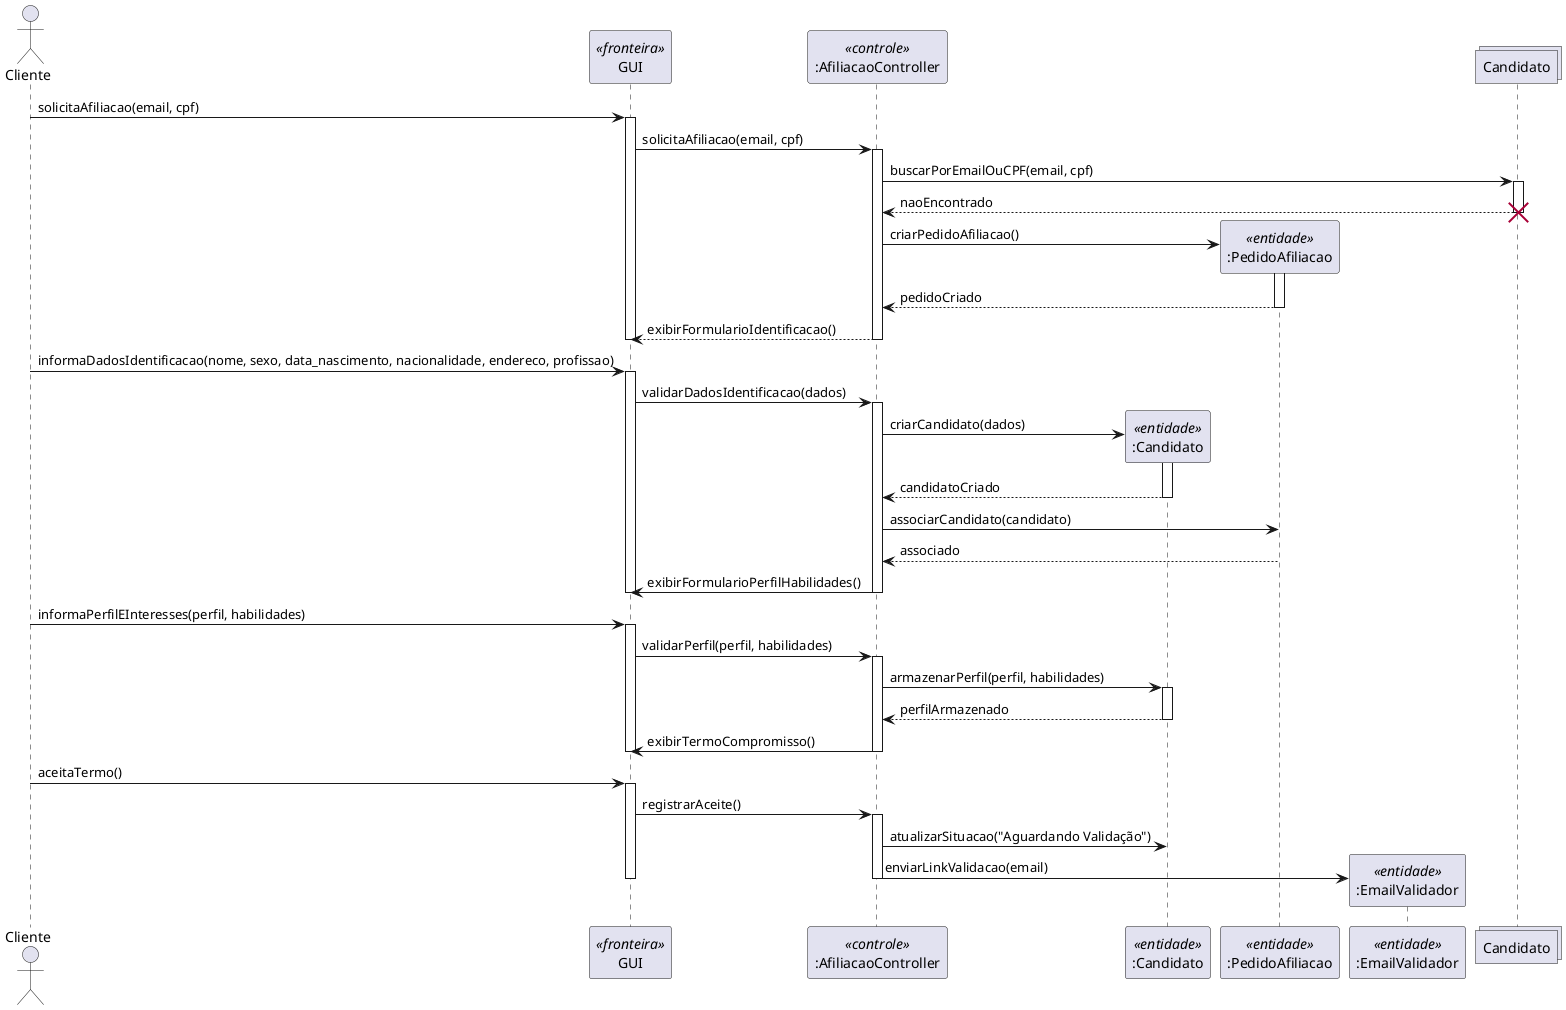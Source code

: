 @startuml
actor "Cliente" as ator
participant "GUI" as gui <<fronteira>>
participant ":AfiliacaoController" as controller <<controle>>
participant ":Candidato" as candidato <<entidade>>
participant ":PedidoAfiliacao" as afiliacao <<entidade>>
participant ":EmailValidador" as emailValidador <<entidade>>
collections "Candidato" as collectionCandidato


ator -> gui: solicitaAfiliacao(email, cpf)
activate gui
gui -> controller: solicitaAfiliacao(email, cpf)
activate controller

controller -> collectionCandidato: buscarPorEmailOuCPF(email, cpf)
activate collectionCandidato
collectionCandidato --> controller: naoEncontrado
destroy collectionCandidato

controller -> afiliacao **: criarPedidoAfiliacao()
activate afiliacao
afiliacao --> controller: pedidoCriado
deactivate afiliacao

controller --> gui: exibirFormularioIdentificacao()
deactivate controller
deactivate gui

' --- Preenchimento e validação dos dados ---
ator -> gui: informaDadosIdentificacao(nome, sexo, data_nascimento, nacionalidade, endereco, profissao)
activate gui
gui -> controller: validarDadosIdentificacao(dados)
activate controller

controller -> candidato **: criarCandidato(dados)
activate candidato
candidato --> controller: candidatoCriado
deactivate candidato

controller -> afiliacao: associarCandidato(candidato)
afiliacao --> controller: associado

controller -> gui: exibirFormularioPerfilHabilidades()
deactivate controller
deactivate gui

' --- Preenchimento do perfil ---
ator -> gui: informaPerfilEInteresses(perfil, habilidades)
activate gui
gui -> controller: validarPerfil(perfil, habilidades)
activate controller

controller -> candidato: armazenarPerfil(perfil, habilidades)
activate candidato
candidato --> controller: perfilArmazenado
deactivate candidato

controller -> gui: exibirTermoCompromisso()
deactivate controller
deactivate gui

' --- Aceite do termo ---
ator -> gui: aceitaTermo()
activate gui
gui -> controller: registrarAceite()
activate controller

controller -> candidato: atualizarSituacao("Aguardando Validação")
controller -> emailValidador **: enviarLinkValidacao(email)
deactivate controller
deactivate gui

@enduml
